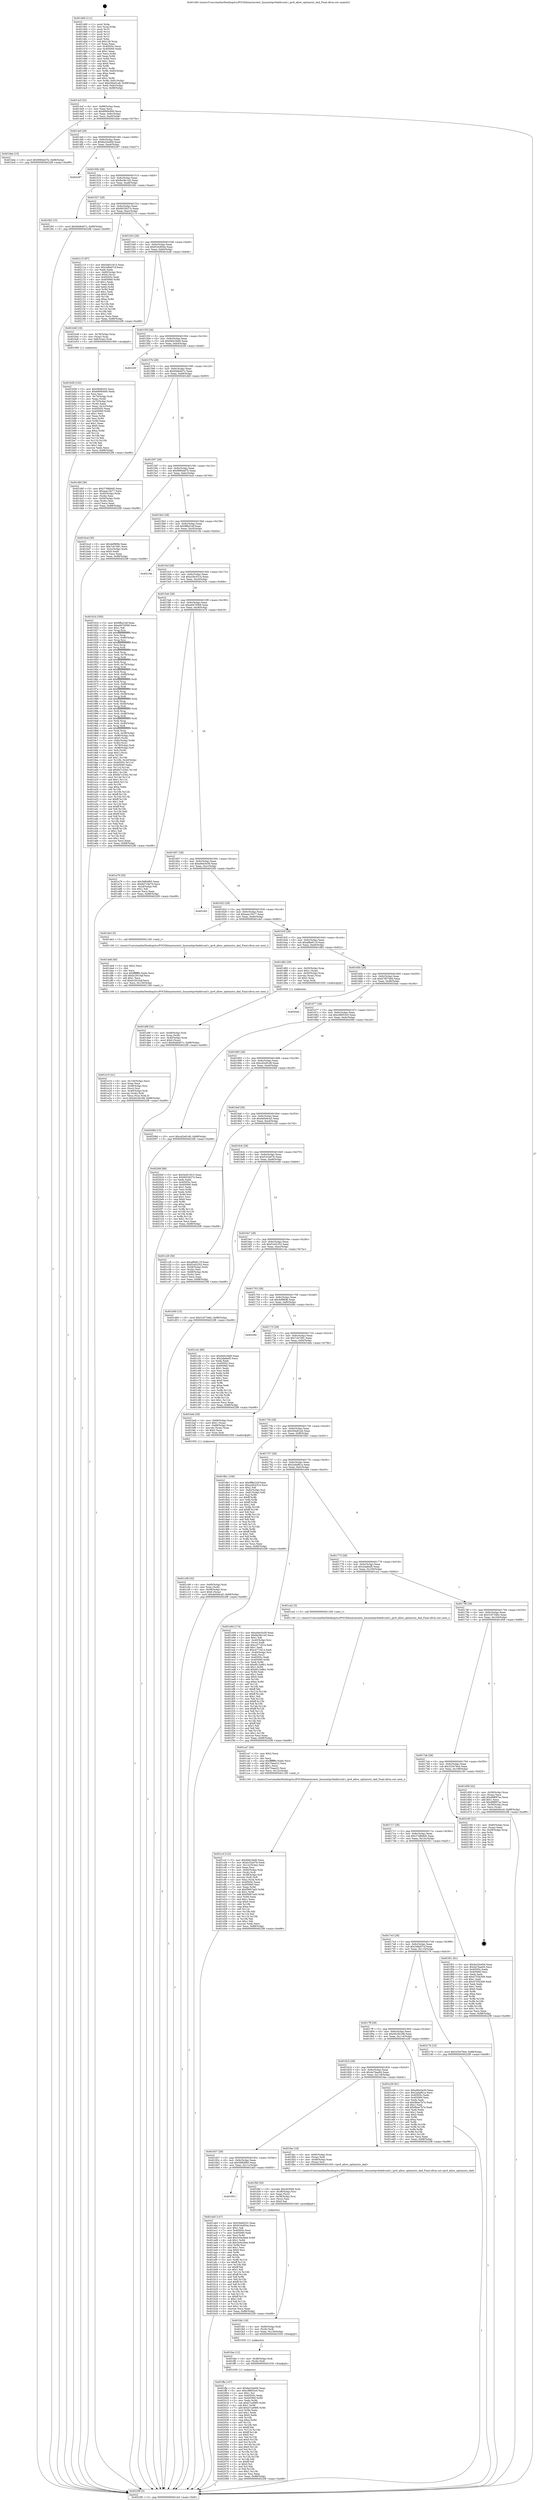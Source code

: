 digraph "0x401460" {
  label = "0x401460 (/mnt/c/Users/mathe/Desktop/tcc/POCII/binaries/extr_linuxnetipv6addrconf.c_ipv6_allow_optimistic_dad_Final-ollvm.out::main(0))"
  labelloc = "t"
  node[shape=record]

  Entry [label="",width=0.3,height=0.3,shape=circle,fillcolor=black,style=filled]
  "0x4014cf" [label="{
     0x4014cf [32]\l
     | [instrs]\l
     &nbsp;&nbsp;0x4014cf \<+6\>: mov -0x88(%rbp),%eax\l
     &nbsp;&nbsp;0x4014d5 \<+2\>: mov %eax,%ecx\l
     &nbsp;&nbsp;0x4014d7 \<+6\>: sub $0x8909c600,%ecx\l
     &nbsp;&nbsp;0x4014dd \<+6\>: mov %eax,-0x9c(%rbp)\l
     &nbsp;&nbsp;0x4014e3 \<+6\>: mov %ecx,-0xa0(%rbp)\l
     &nbsp;&nbsp;0x4014e9 \<+6\>: je 0000000000401bbe \<main+0x75e\>\l
  }"]
  "0x401bbe" [label="{
     0x401bbe [15]\l
     | [instrs]\l
     &nbsp;&nbsp;0x401bbe \<+10\>: movl $0x9984dd7b,-0x88(%rbp)\l
     &nbsp;&nbsp;0x401bc8 \<+5\>: jmp 00000000004022f8 \<main+0xe98\>\l
  }"]
  "0x4014ef" [label="{
     0x4014ef [28]\l
     | [instrs]\l
     &nbsp;&nbsp;0x4014ef \<+5\>: jmp 00000000004014f4 \<main+0x94\>\l
     &nbsp;&nbsp;0x4014f4 \<+6\>: mov -0x9c(%rbp),%eax\l
     &nbsp;&nbsp;0x4014fa \<+5\>: sub $0x8a25a40d,%eax\l
     &nbsp;&nbsp;0x4014ff \<+6\>: mov %eax,-0xa4(%rbp)\l
     &nbsp;&nbsp;0x401505 \<+6\>: je 0000000000402287 \<main+0xe27\>\l
  }"]
  Exit [label="",width=0.3,height=0.3,shape=circle,fillcolor=black,style=filled,peripheries=2]
  "0x402287" [label="{
     0x402287\l
  }", style=dashed]
  "0x40150b" [label="{
     0x40150b [28]\l
     | [instrs]\l
     &nbsp;&nbsp;0x40150b \<+5\>: jmp 0000000000401510 \<main+0xb0\>\l
     &nbsp;&nbsp;0x401510 \<+6\>: mov -0x9c(%rbp),%eax\l
     &nbsp;&nbsp;0x401516 \<+5\>: sub $0x8a38c1d2,%eax\l
     &nbsp;&nbsp;0x40151b \<+6\>: mov %eax,-0xa8(%rbp)\l
     &nbsp;&nbsp;0x401521 \<+6\>: je 0000000000401f42 \<main+0xae2\>\l
  }"]
  "0x401ffa" [label="{
     0x401ffa [147]\l
     | [instrs]\l
     &nbsp;&nbsp;0x401ffa \<+5\>: mov $0x8a25a40d,%eax\l
     &nbsp;&nbsp;0x401fff \<+5\>: mov $0xc98653c0,%esi\l
     &nbsp;&nbsp;0x402004 \<+2\>: mov $0x1,%cl\l
     &nbsp;&nbsp;0x402006 \<+7\>: mov 0x40505c,%edx\l
     &nbsp;&nbsp;0x40200d \<+8\>: mov 0x405060,%r8d\l
     &nbsp;&nbsp;0x402015 \<+3\>: mov %edx,%r9d\l
     &nbsp;&nbsp;0x402018 \<+7\>: sub $0xb7ca99f5,%r9d\l
     &nbsp;&nbsp;0x40201f \<+4\>: sub $0x1,%r9d\l
     &nbsp;&nbsp;0x402023 \<+7\>: add $0xb7ca99f5,%r9d\l
     &nbsp;&nbsp;0x40202a \<+4\>: imul %r9d,%edx\l
     &nbsp;&nbsp;0x40202e \<+3\>: and $0x1,%edx\l
     &nbsp;&nbsp;0x402031 \<+3\>: cmp $0x0,%edx\l
     &nbsp;&nbsp;0x402034 \<+4\>: sete %r10b\l
     &nbsp;&nbsp;0x402038 \<+4\>: cmp $0xa,%r8d\l
     &nbsp;&nbsp;0x40203c \<+4\>: setl %r11b\l
     &nbsp;&nbsp;0x402040 \<+3\>: mov %r10b,%bl\l
     &nbsp;&nbsp;0x402043 \<+3\>: xor $0xff,%bl\l
     &nbsp;&nbsp;0x402046 \<+3\>: mov %r11b,%r14b\l
     &nbsp;&nbsp;0x402049 \<+4\>: xor $0xff,%r14b\l
     &nbsp;&nbsp;0x40204d \<+3\>: xor $0x0,%cl\l
     &nbsp;&nbsp;0x402050 \<+3\>: mov %bl,%r15b\l
     &nbsp;&nbsp;0x402053 \<+4\>: and $0x0,%r15b\l
     &nbsp;&nbsp;0x402057 \<+3\>: and %cl,%r10b\l
     &nbsp;&nbsp;0x40205a \<+3\>: mov %r14b,%r12b\l
     &nbsp;&nbsp;0x40205d \<+4\>: and $0x0,%r12b\l
     &nbsp;&nbsp;0x402061 \<+3\>: and %cl,%r11b\l
     &nbsp;&nbsp;0x402064 \<+3\>: or %r10b,%r15b\l
     &nbsp;&nbsp;0x402067 \<+3\>: or %r11b,%r12b\l
     &nbsp;&nbsp;0x40206a \<+3\>: xor %r12b,%r15b\l
     &nbsp;&nbsp;0x40206d \<+3\>: or %r14b,%bl\l
     &nbsp;&nbsp;0x402070 \<+3\>: xor $0xff,%bl\l
     &nbsp;&nbsp;0x402073 \<+3\>: or $0x0,%cl\l
     &nbsp;&nbsp;0x402076 \<+2\>: and %cl,%bl\l
     &nbsp;&nbsp;0x402078 \<+3\>: or %bl,%r15b\l
     &nbsp;&nbsp;0x40207b \<+4\>: test $0x1,%r15b\l
     &nbsp;&nbsp;0x40207f \<+3\>: cmovne %esi,%eax\l
     &nbsp;&nbsp;0x402082 \<+6\>: mov %eax,-0x88(%rbp)\l
     &nbsp;&nbsp;0x402088 \<+5\>: jmp 00000000004022f8 \<main+0xe98\>\l
  }"]
  "0x401f42" [label="{
     0x401f42 [15]\l
     | [instrs]\l
     &nbsp;&nbsp;0x401f42 \<+10\>: movl $0x94db407c,-0x88(%rbp)\l
     &nbsp;&nbsp;0x401f4c \<+5\>: jmp 00000000004022f8 \<main+0xe98\>\l
  }"]
  "0x401527" [label="{
     0x401527 [28]\l
     | [instrs]\l
     &nbsp;&nbsp;0x401527 \<+5\>: jmp 000000000040152c \<main+0xcc\>\l
     &nbsp;&nbsp;0x40152c \<+6\>: mov -0x9c(%rbp),%eax\l
     &nbsp;&nbsp;0x401532 \<+5\>: sub $0x9032627e,%eax\l
     &nbsp;&nbsp;0x401537 \<+6\>: mov %eax,-0xac(%rbp)\l
     &nbsp;&nbsp;0x40153d \<+6\>: je 0000000000402115 \<main+0xcb5\>\l
  }"]
  "0x401fee" [label="{
     0x401fee [12]\l
     | [instrs]\l
     &nbsp;&nbsp;0x401fee \<+4\>: mov -0x48(%rbp),%rdi\l
     &nbsp;&nbsp;0x401ff2 \<+3\>: mov (%rdi),%rdi\l
     &nbsp;&nbsp;0x401ff5 \<+5\>: call 0000000000401030 \<free@plt\>\l
     | [calls]\l
     &nbsp;&nbsp;0x401030 \{1\} (unknown)\l
  }"]
  "0x402115" [label="{
     0x402115 [97]\l
     | [instrs]\l
     &nbsp;&nbsp;0x402115 \<+5\>: mov $0x5e921815,%eax\l
     &nbsp;&nbsp;0x40211a \<+5\>: mov $0x3d8a07cf,%ecx\l
     &nbsp;&nbsp;0x40211f \<+2\>: xor %edx,%edx\l
     &nbsp;&nbsp;0x402121 \<+4\>: mov -0x80(%rbp),%rsi\l
     &nbsp;&nbsp;0x402125 \<+6\>: movl $0x0,(%rsi)\l
     &nbsp;&nbsp;0x40212b \<+7\>: mov 0x40505c,%edi\l
     &nbsp;&nbsp;0x402132 \<+8\>: mov 0x405060,%r8d\l
     &nbsp;&nbsp;0x40213a \<+3\>: sub $0x1,%edx\l
     &nbsp;&nbsp;0x40213d \<+3\>: mov %edi,%r9d\l
     &nbsp;&nbsp;0x402140 \<+3\>: add %edx,%r9d\l
     &nbsp;&nbsp;0x402143 \<+4\>: imul %r9d,%edi\l
     &nbsp;&nbsp;0x402147 \<+3\>: and $0x1,%edi\l
     &nbsp;&nbsp;0x40214a \<+3\>: cmp $0x0,%edi\l
     &nbsp;&nbsp;0x40214d \<+4\>: sete %r10b\l
     &nbsp;&nbsp;0x402151 \<+4\>: cmp $0xa,%r8d\l
     &nbsp;&nbsp;0x402155 \<+4\>: setl %r11b\l
     &nbsp;&nbsp;0x402159 \<+3\>: mov %r10b,%bl\l
     &nbsp;&nbsp;0x40215c \<+3\>: and %r11b,%bl\l
     &nbsp;&nbsp;0x40215f \<+3\>: xor %r11b,%r10b\l
     &nbsp;&nbsp;0x402162 \<+3\>: or %r10b,%bl\l
     &nbsp;&nbsp;0x402165 \<+3\>: test $0x1,%bl\l
     &nbsp;&nbsp;0x402168 \<+3\>: cmovne %ecx,%eax\l
     &nbsp;&nbsp;0x40216b \<+6\>: mov %eax,-0x88(%rbp)\l
     &nbsp;&nbsp;0x402171 \<+5\>: jmp 00000000004022f8 \<main+0xe98\>\l
  }"]
  "0x401543" [label="{
     0x401543 [28]\l
     | [instrs]\l
     &nbsp;&nbsp;0x401543 \<+5\>: jmp 0000000000401548 \<main+0xe8\>\l
     &nbsp;&nbsp;0x401548 \<+6\>: mov -0x9c(%rbp),%eax\l
     &nbsp;&nbsp;0x40154e \<+5\>: sub $0x916c604a,%eax\l
     &nbsp;&nbsp;0x401553 \<+6\>: mov %eax,-0xb0(%rbp)\l
     &nbsp;&nbsp;0x401559 \<+6\>: je 0000000000401b48 \<main+0x6e8\>\l
  }"]
  "0x401fdc" [label="{
     0x401fdc [18]\l
     | [instrs]\l
     &nbsp;&nbsp;0x401fdc \<+4\>: mov -0x60(%rbp),%rdi\l
     &nbsp;&nbsp;0x401fe0 \<+3\>: mov (%rdi),%rdi\l
     &nbsp;&nbsp;0x401fe3 \<+6\>: mov %eax,-0x134(%rbp)\l
     &nbsp;&nbsp;0x401fe9 \<+5\>: call 0000000000401030 \<free@plt\>\l
     | [calls]\l
     &nbsp;&nbsp;0x401030 \{1\} (unknown)\l
  }"]
  "0x401b48" [label="{
     0x401b48 [16]\l
     | [instrs]\l
     &nbsp;&nbsp;0x401b48 \<+4\>: mov -0x78(%rbp),%rax\l
     &nbsp;&nbsp;0x401b4c \<+3\>: mov (%rax),%rax\l
     &nbsp;&nbsp;0x401b4f \<+4\>: mov 0x8(%rax),%rdi\l
     &nbsp;&nbsp;0x401b53 \<+5\>: call 0000000000401060 \<atoi@plt\>\l
     | [calls]\l
     &nbsp;&nbsp;0x401060 \{1\} (unknown)\l
  }"]
  "0x40155f" [label="{
     0x40155f [28]\l
     | [instrs]\l
     &nbsp;&nbsp;0x40155f \<+5\>: jmp 0000000000401564 \<main+0x104\>\l
     &nbsp;&nbsp;0x401564 \<+6\>: mov -0x9c(%rbp),%eax\l
     &nbsp;&nbsp;0x40156a \<+5\>: sub $0x940c3ed0,%eax\l
     &nbsp;&nbsp;0x40156f \<+6\>: mov %eax,-0xb4(%rbp)\l
     &nbsp;&nbsp;0x401575 \<+6\>: je 000000000040220f \<main+0xdaf\>\l
  }"]
  "0x401fbf" [label="{
     0x401fbf [29]\l
     | [instrs]\l
     &nbsp;&nbsp;0x401fbf \<+10\>: movabs $0x4030b6,%rdi\l
     &nbsp;&nbsp;0x401fc9 \<+4\>: mov -0x38(%rbp),%rsi\l
     &nbsp;&nbsp;0x401fcd \<+2\>: mov %eax,(%rsi)\l
     &nbsp;&nbsp;0x401fcf \<+4\>: mov -0x38(%rbp),%rsi\l
     &nbsp;&nbsp;0x401fd3 \<+2\>: mov (%rsi),%esi\l
     &nbsp;&nbsp;0x401fd5 \<+2\>: mov $0x0,%al\l
     &nbsp;&nbsp;0x401fd7 \<+5\>: call 0000000000401040 \<printf@plt\>\l
     | [calls]\l
     &nbsp;&nbsp;0x401040 \{1\} (unknown)\l
  }"]
  "0x40220f" [label="{
     0x40220f\l
  }", style=dashed]
  "0x40157b" [label="{
     0x40157b [28]\l
     | [instrs]\l
     &nbsp;&nbsp;0x40157b \<+5\>: jmp 0000000000401580 \<main+0x120\>\l
     &nbsp;&nbsp;0x401580 \<+6\>: mov -0x9c(%rbp),%eax\l
     &nbsp;&nbsp;0x401586 \<+5\>: sub $0x94db407c,%eax\l
     &nbsp;&nbsp;0x40158b \<+6\>: mov %eax,-0xb8(%rbp)\l
     &nbsp;&nbsp;0x401591 \<+6\>: je 0000000000401dbf \<main+0x95f\>\l
  }"]
  "0x401e10" [label="{
     0x401e10 [41]\l
     | [instrs]\l
     &nbsp;&nbsp;0x401e10 \<+6\>: mov -0x130(%rbp),%ecx\l
     &nbsp;&nbsp;0x401e16 \<+3\>: imul %eax,%ecx\l
     &nbsp;&nbsp;0x401e19 \<+4\>: mov -0x48(%rbp),%rsi\l
     &nbsp;&nbsp;0x401e1d \<+3\>: mov (%rsi),%rsi\l
     &nbsp;&nbsp;0x401e20 \<+4\>: mov -0x40(%rbp),%rdi\l
     &nbsp;&nbsp;0x401e24 \<+3\>: movslq (%rdi),%rdi\l
     &nbsp;&nbsp;0x401e27 \<+3\>: mov %ecx,(%rsi,%rdi,4)\l
     &nbsp;&nbsp;0x401e2a \<+10\>: movl $0x40c5b168,-0x88(%rbp)\l
     &nbsp;&nbsp;0x401e34 \<+5\>: jmp 00000000004022f8 \<main+0xe98\>\l
  }"]
  "0x401dbf" [label="{
     0x401dbf [36]\l
     | [instrs]\l
     &nbsp;&nbsp;0x401dbf \<+5\>: mov $0x3748b6d5,%eax\l
     &nbsp;&nbsp;0x401dc4 \<+5\>: mov $0xaaa15b77,%ecx\l
     &nbsp;&nbsp;0x401dc9 \<+4\>: mov -0x40(%rbp),%rdx\l
     &nbsp;&nbsp;0x401dcd \<+2\>: mov (%rdx),%esi\l
     &nbsp;&nbsp;0x401dcf \<+4\>: mov -0x50(%rbp),%rdx\l
     &nbsp;&nbsp;0x401dd3 \<+2\>: cmp (%rdx),%esi\l
     &nbsp;&nbsp;0x401dd5 \<+3\>: cmovl %ecx,%eax\l
     &nbsp;&nbsp;0x401dd8 \<+6\>: mov %eax,-0x88(%rbp)\l
     &nbsp;&nbsp;0x401dde \<+5\>: jmp 00000000004022f8 \<main+0xe98\>\l
  }"]
  "0x401597" [label="{
     0x401597 [28]\l
     | [instrs]\l
     &nbsp;&nbsp;0x401597 \<+5\>: jmp 000000000040159c \<main+0x13c\>\l
     &nbsp;&nbsp;0x40159c \<+6\>: mov -0x9c(%rbp),%eax\l
     &nbsp;&nbsp;0x4015a2 \<+5\>: sub $0x9984dd7b,%eax\l
     &nbsp;&nbsp;0x4015a7 \<+6\>: mov %eax,-0xbc(%rbp)\l
     &nbsp;&nbsp;0x4015ad \<+6\>: je 0000000000401bcd \<main+0x76d\>\l
  }"]
  "0x401de8" [label="{
     0x401de8 [40]\l
     | [instrs]\l
     &nbsp;&nbsp;0x401de8 \<+5\>: mov $0x2,%ecx\l
     &nbsp;&nbsp;0x401ded \<+1\>: cltd\l
     &nbsp;&nbsp;0x401dee \<+2\>: idiv %ecx\l
     &nbsp;&nbsp;0x401df0 \<+6\>: imul $0xfffffffe,%edx,%ecx\l
     &nbsp;&nbsp;0x401df6 \<+6\>: add $0xbc2610af,%ecx\l
     &nbsp;&nbsp;0x401dfc \<+3\>: add $0x1,%ecx\l
     &nbsp;&nbsp;0x401dff \<+6\>: sub $0xbc2610af,%ecx\l
     &nbsp;&nbsp;0x401e05 \<+6\>: mov %ecx,-0x130(%rbp)\l
     &nbsp;&nbsp;0x401e0b \<+5\>: call 0000000000401160 \<next_i\>\l
     | [calls]\l
     &nbsp;&nbsp;0x401160 \{1\} (/mnt/c/Users/mathe/Desktop/tcc/POCII/binaries/extr_linuxnetipv6addrconf.c_ipv6_allow_optimistic_dad_Final-ollvm.out::next_i)\l
  }"]
  "0x401bcd" [label="{
     0x401bcd [30]\l
     | [instrs]\l
     &nbsp;&nbsp;0x401bcd \<+5\>: mov $0x4ef969b,%eax\l
     &nbsp;&nbsp;0x401bd2 \<+5\>: mov $0x7cb7d91,%ecx\l
     &nbsp;&nbsp;0x401bd7 \<+3\>: mov -0x2c(%rbp),%edx\l
     &nbsp;&nbsp;0x401bda \<+3\>: cmp $0x0,%edx\l
     &nbsp;&nbsp;0x401bdd \<+3\>: cmove %ecx,%eax\l
     &nbsp;&nbsp;0x401be0 \<+6\>: mov %eax,-0x88(%rbp)\l
     &nbsp;&nbsp;0x401be6 \<+5\>: jmp 00000000004022f8 \<main+0xe98\>\l
  }"]
  "0x4015b3" [label="{
     0x4015b3 [28]\l
     | [instrs]\l
     &nbsp;&nbsp;0x4015b3 \<+5\>: jmp 00000000004015b8 \<main+0x158\>\l
     &nbsp;&nbsp;0x4015b8 \<+6\>: mov -0x9c(%rbp),%eax\l
     &nbsp;&nbsp;0x4015be \<+5\>: sub $0x9ffa224f,%eax\l
     &nbsp;&nbsp;0x4015c3 \<+6\>: mov %eax,-0xc0(%rbp)\l
     &nbsp;&nbsp;0x4015c9 \<+6\>: je 000000000040219a \<main+0xd3a\>\l
  }"]
  "0x401d9f" [label="{
     0x401d9f [32]\l
     | [instrs]\l
     &nbsp;&nbsp;0x401d9f \<+4\>: mov -0x48(%rbp),%rdi\l
     &nbsp;&nbsp;0x401da3 \<+3\>: mov %rax,(%rdi)\l
     &nbsp;&nbsp;0x401da6 \<+4\>: mov -0x40(%rbp),%rax\l
     &nbsp;&nbsp;0x401daa \<+6\>: movl $0x0,(%rax)\l
     &nbsp;&nbsp;0x401db0 \<+10\>: movl $0x94db407c,-0x88(%rbp)\l
     &nbsp;&nbsp;0x401dba \<+5\>: jmp 00000000004022f8 \<main+0xe98\>\l
  }"]
  "0x40219a" [label="{
     0x40219a\l
  }", style=dashed]
  "0x4015cf" [label="{
     0x4015cf [28]\l
     | [instrs]\l
     &nbsp;&nbsp;0x4015cf \<+5\>: jmp 00000000004015d4 \<main+0x174\>\l
     &nbsp;&nbsp;0x4015d4 \<+6\>: mov -0x9c(%rbp),%eax\l
     &nbsp;&nbsp;0x4015da \<+5\>: sub $0xa28c4314,%eax\l
     &nbsp;&nbsp;0x4015df \<+6\>: mov %eax,-0xc4(%rbp)\l
     &nbsp;&nbsp;0x4015e5 \<+6\>: je 000000000040191b \<main+0x4bb\>\l
  }"]
  "0x401ccf" [label="{
     0x401ccf [122]\l
     | [instrs]\l
     &nbsp;&nbsp;0x401ccf \<+5\>: mov $0x940c3ed0,%ecx\l
     &nbsp;&nbsp;0x401cd4 \<+5\>: mov $0xf102a07b,%edx\l
     &nbsp;&nbsp;0x401cd9 \<+6\>: mov -0x12c(%rbp),%esi\l
     &nbsp;&nbsp;0x401cdf \<+3\>: imul %eax,%esi\l
     &nbsp;&nbsp;0x401ce2 \<+4\>: mov -0x60(%rbp),%rdi\l
     &nbsp;&nbsp;0x401ce6 \<+3\>: mov (%rdi),%rdi\l
     &nbsp;&nbsp;0x401ce9 \<+4\>: mov -0x58(%rbp),%r8\l
     &nbsp;&nbsp;0x401ced \<+3\>: movslq (%r8),%r8\l
     &nbsp;&nbsp;0x401cf0 \<+4\>: mov %esi,(%rdi,%r8,4)\l
     &nbsp;&nbsp;0x401cf4 \<+7\>: mov 0x40505c,%eax\l
     &nbsp;&nbsp;0x401cfb \<+7\>: mov 0x405060,%esi\l
     &nbsp;&nbsp;0x401d02 \<+3\>: mov %eax,%r9d\l
     &nbsp;&nbsp;0x401d05 \<+7\>: sub $0xf5667ad3,%r9d\l
     &nbsp;&nbsp;0x401d0c \<+4\>: sub $0x1,%r9d\l
     &nbsp;&nbsp;0x401d10 \<+7\>: add $0xf5667ad3,%r9d\l
     &nbsp;&nbsp;0x401d17 \<+4\>: imul %r9d,%eax\l
     &nbsp;&nbsp;0x401d1b \<+3\>: and $0x1,%eax\l
     &nbsp;&nbsp;0x401d1e \<+3\>: cmp $0x0,%eax\l
     &nbsp;&nbsp;0x401d21 \<+4\>: sete %r10b\l
     &nbsp;&nbsp;0x401d25 \<+3\>: cmp $0xa,%esi\l
     &nbsp;&nbsp;0x401d28 \<+4\>: setl %r11b\l
     &nbsp;&nbsp;0x401d2c \<+3\>: mov %r10b,%bl\l
     &nbsp;&nbsp;0x401d2f \<+3\>: and %r11b,%bl\l
     &nbsp;&nbsp;0x401d32 \<+3\>: xor %r11b,%r10b\l
     &nbsp;&nbsp;0x401d35 \<+3\>: or %r10b,%bl\l
     &nbsp;&nbsp;0x401d38 \<+3\>: test $0x1,%bl\l
     &nbsp;&nbsp;0x401d3b \<+3\>: cmovne %edx,%ecx\l
     &nbsp;&nbsp;0x401d3e \<+6\>: mov %ecx,-0x88(%rbp)\l
     &nbsp;&nbsp;0x401d44 \<+5\>: jmp 00000000004022f8 \<main+0xe98\>\l
  }"]
  "0x40191b" [label="{
     0x40191b [350]\l
     | [instrs]\l
     &nbsp;&nbsp;0x40191b \<+5\>: mov $0x9ffa224f,%eax\l
     &nbsp;&nbsp;0x401920 \<+5\>: mov $0xa947d568,%ecx\l
     &nbsp;&nbsp;0x401925 \<+2\>: mov $0x1,%dl\l
     &nbsp;&nbsp;0x401927 \<+3\>: mov %rsp,%rsi\l
     &nbsp;&nbsp;0x40192a \<+4\>: add $0xfffffffffffffff0,%rsi\l
     &nbsp;&nbsp;0x40192e \<+3\>: mov %rsi,%rsp\l
     &nbsp;&nbsp;0x401931 \<+4\>: mov %rsi,-0x80(%rbp)\l
     &nbsp;&nbsp;0x401935 \<+3\>: mov %rsp,%rsi\l
     &nbsp;&nbsp;0x401938 \<+4\>: add $0xfffffffffffffff0,%rsi\l
     &nbsp;&nbsp;0x40193c \<+3\>: mov %rsi,%rsp\l
     &nbsp;&nbsp;0x40193f \<+3\>: mov %rsp,%rdi\l
     &nbsp;&nbsp;0x401942 \<+4\>: add $0xfffffffffffffff0,%rdi\l
     &nbsp;&nbsp;0x401946 \<+3\>: mov %rdi,%rsp\l
     &nbsp;&nbsp;0x401949 \<+4\>: mov %rdi,-0x78(%rbp)\l
     &nbsp;&nbsp;0x40194d \<+3\>: mov %rsp,%rdi\l
     &nbsp;&nbsp;0x401950 \<+4\>: add $0xfffffffffffffff0,%rdi\l
     &nbsp;&nbsp;0x401954 \<+3\>: mov %rdi,%rsp\l
     &nbsp;&nbsp;0x401957 \<+4\>: mov %rdi,-0x70(%rbp)\l
     &nbsp;&nbsp;0x40195b \<+3\>: mov %rsp,%rdi\l
     &nbsp;&nbsp;0x40195e \<+4\>: add $0xfffffffffffffff0,%rdi\l
     &nbsp;&nbsp;0x401962 \<+3\>: mov %rdi,%rsp\l
     &nbsp;&nbsp;0x401965 \<+4\>: mov %rdi,-0x68(%rbp)\l
     &nbsp;&nbsp;0x401969 \<+3\>: mov %rsp,%rdi\l
     &nbsp;&nbsp;0x40196c \<+4\>: add $0xfffffffffffffff0,%rdi\l
     &nbsp;&nbsp;0x401970 \<+3\>: mov %rdi,%rsp\l
     &nbsp;&nbsp;0x401973 \<+4\>: mov %rdi,-0x60(%rbp)\l
     &nbsp;&nbsp;0x401977 \<+3\>: mov %rsp,%rdi\l
     &nbsp;&nbsp;0x40197a \<+4\>: add $0xfffffffffffffff0,%rdi\l
     &nbsp;&nbsp;0x40197e \<+3\>: mov %rdi,%rsp\l
     &nbsp;&nbsp;0x401981 \<+4\>: mov %rdi,-0x58(%rbp)\l
     &nbsp;&nbsp;0x401985 \<+3\>: mov %rsp,%rdi\l
     &nbsp;&nbsp;0x401988 \<+4\>: add $0xfffffffffffffff0,%rdi\l
     &nbsp;&nbsp;0x40198c \<+3\>: mov %rdi,%rsp\l
     &nbsp;&nbsp;0x40198f \<+4\>: mov %rdi,-0x50(%rbp)\l
     &nbsp;&nbsp;0x401993 \<+3\>: mov %rsp,%rdi\l
     &nbsp;&nbsp;0x401996 \<+4\>: add $0xfffffffffffffff0,%rdi\l
     &nbsp;&nbsp;0x40199a \<+3\>: mov %rdi,%rsp\l
     &nbsp;&nbsp;0x40199d \<+4\>: mov %rdi,-0x48(%rbp)\l
     &nbsp;&nbsp;0x4019a1 \<+3\>: mov %rsp,%rdi\l
     &nbsp;&nbsp;0x4019a4 \<+4\>: add $0xfffffffffffffff0,%rdi\l
     &nbsp;&nbsp;0x4019a8 \<+3\>: mov %rdi,%rsp\l
     &nbsp;&nbsp;0x4019ab \<+4\>: mov %rdi,-0x40(%rbp)\l
     &nbsp;&nbsp;0x4019af \<+3\>: mov %rsp,%rdi\l
     &nbsp;&nbsp;0x4019b2 \<+4\>: add $0xfffffffffffffff0,%rdi\l
     &nbsp;&nbsp;0x4019b6 \<+3\>: mov %rdi,%rsp\l
     &nbsp;&nbsp;0x4019b9 \<+4\>: mov %rdi,-0x38(%rbp)\l
     &nbsp;&nbsp;0x4019bd \<+4\>: mov -0x80(%rbp),%rdi\l
     &nbsp;&nbsp;0x4019c1 \<+6\>: movl $0x0,(%rdi)\l
     &nbsp;&nbsp;0x4019c7 \<+7\>: mov -0x8c(%rbp),%r8d\l
     &nbsp;&nbsp;0x4019ce \<+3\>: mov %r8d,(%rsi)\l
     &nbsp;&nbsp;0x4019d1 \<+4\>: mov -0x78(%rbp),%rdi\l
     &nbsp;&nbsp;0x4019d5 \<+7\>: mov -0x98(%rbp),%r9\l
     &nbsp;&nbsp;0x4019dc \<+3\>: mov %r9,(%rdi)\l
     &nbsp;&nbsp;0x4019df \<+3\>: cmpl $0x2,(%rsi)\l
     &nbsp;&nbsp;0x4019e2 \<+4\>: setne %r10b\l
     &nbsp;&nbsp;0x4019e6 \<+4\>: and $0x1,%r10b\l
     &nbsp;&nbsp;0x4019ea \<+4\>: mov %r10b,-0x2d(%rbp)\l
     &nbsp;&nbsp;0x4019ee \<+8\>: mov 0x40505c,%r11d\l
     &nbsp;&nbsp;0x4019f6 \<+7\>: mov 0x405060,%ebx\l
     &nbsp;&nbsp;0x4019fd \<+3\>: mov %r11d,%r14d\l
     &nbsp;&nbsp;0x401a00 \<+7\>: add $0x8a7c25e2,%r14d\l
     &nbsp;&nbsp;0x401a07 \<+4\>: sub $0x1,%r14d\l
     &nbsp;&nbsp;0x401a0b \<+7\>: sub $0x8a7c25e2,%r14d\l
     &nbsp;&nbsp;0x401a12 \<+4\>: imul %r14d,%r11d\l
     &nbsp;&nbsp;0x401a16 \<+4\>: and $0x1,%r11d\l
     &nbsp;&nbsp;0x401a1a \<+4\>: cmp $0x0,%r11d\l
     &nbsp;&nbsp;0x401a1e \<+4\>: sete %r10b\l
     &nbsp;&nbsp;0x401a22 \<+3\>: cmp $0xa,%ebx\l
     &nbsp;&nbsp;0x401a25 \<+4\>: setl %r15b\l
     &nbsp;&nbsp;0x401a29 \<+3\>: mov %r10b,%r12b\l
     &nbsp;&nbsp;0x401a2c \<+4\>: xor $0xff,%r12b\l
     &nbsp;&nbsp;0x401a30 \<+3\>: mov %r15b,%r13b\l
     &nbsp;&nbsp;0x401a33 \<+4\>: xor $0xff,%r13b\l
     &nbsp;&nbsp;0x401a37 \<+3\>: xor $0x1,%dl\l
     &nbsp;&nbsp;0x401a3a \<+3\>: mov %r12b,%sil\l
     &nbsp;&nbsp;0x401a3d \<+4\>: and $0xff,%sil\l
     &nbsp;&nbsp;0x401a41 \<+3\>: and %dl,%r10b\l
     &nbsp;&nbsp;0x401a44 \<+3\>: mov %r13b,%dil\l
     &nbsp;&nbsp;0x401a47 \<+4\>: and $0xff,%dil\l
     &nbsp;&nbsp;0x401a4b \<+3\>: and %dl,%r15b\l
     &nbsp;&nbsp;0x401a4e \<+3\>: or %r10b,%sil\l
     &nbsp;&nbsp;0x401a51 \<+3\>: or %r15b,%dil\l
     &nbsp;&nbsp;0x401a54 \<+3\>: xor %dil,%sil\l
     &nbsp;&nbsp;0x401a57 \<+3\>: or %r13b,%r12b\l
     &nbsp;&nbsp;0x401a5a \<+4\>: xor $0xff,%r12b\l
     &nbsp;&nbsp;0x401a5e \<+3\>: or $0x1,%dl\l
     &nbsp;&nbsp;0x401a61 \<+3\>: and %dl,%r12b\l
     &nbsp;&nbsp;0x401a64 \<+3\>: or %r12b,%sil\l
     &nbsp;&nbsp;0x401a67 \<+4\>: test $0x1,%sil\l
     &nbsp;&nbsp;0x401a6b \<+3\>: cmovne %ecx,%eax\l
     &nbsp;&nbsp;0x401a6e \<+6\>: mov %eax,-0x88(%rbp)\l
     &nbsp;&nbsp;0x401a74 \<+5\>: jmp 00000000004022f8 \<main+0xe98\>\l
  }"]
  "0x4015eb" [label="{
     0x4015eb [28]\l
     | [instrs]\l
     &nbsp;&nbsp;0x4015eb \<+5\>: jmp 00000000004015f0 \<main+0x190\>\l
     &nbsp;&nbsp;0x4015f0 \<+6\>: mov -0x9c(%rbp),%eax\l
     &nbsp;&nbsp;0x4015f6 \<+5\>: sub $0xa947d568,%eax\l
     &nbsp;&nbsp;0x4015fb \<+6\>: mov %eax,-0xc8(%rbp)\l
     &nbsp;&nbsp;0x401601 \<+6\>: je 0000000000401a79 \<main+0x619\>\l
  }"]
  "0x401ca7" [label="{
     0x401ca7 [40]\l
     | [instrs]\l
     &nbsp;&nbsp;0x401ca7 \<+5\>: mov $0x2,%ecx\l
     &nbsp;&nbsp;0x401cac \<+1\>: cltd\l
     &nbsp;&nbsp;0x401cad \<+2\>: idiv %ecx\l
     &nbsp;&nbsp;0x401caf \<+6\>: imul $0xfffffffe,%edx,%ecx\l
     &nbsp;&nbsp;0x401cb5 \<+6\>: add $0x70eae22,%ecx\l
     &nbsp;&nbsp;0x401cbb \<+3\>: add $0x1,%ecx\l
     &nbsp;&nbsp;0x401cbe \<+6\>: sub $0x70eae22,%ecx\l
     &nbsp;&nbsp;0x401cc4 \<+6\>: mov %ecx,-0x12c(%rbp)\l
     &nbsp;&nbsp;0x401cca \<+5\>: call 0000000000401160 \<next_i\>\l
     | [calls]\l
     &nbsp;&nbsp;0x401160 \{1\} (/mnt/c/Users/mathe/Desktop/tcc/POCII/binaries/extr_linuxnetipv6addrconf.c_ipv6_allow_optimistic_dad_Final-ollvm.out::next_i)\l
  }"]
  "0x401a79" [label="{
     0x401a79 [30]\l
     | [instrs]\l
     &nbsp;&nbsp;0x401a79 \<+5\>: mov $0x56f64f65,%eax\l
     &nbsp;&nbsp;0x401a7e \<+5\>: mov $0x6d718e79,%ecx\l
     &nbsp;&nbsp;0x401a83 \<+3\>: mov -0x2d(%rbp),%dl\l
     &nbsp;&nbsp;0x401a86 \<+3\>: test $0x1,%dl\l
     &nbsp;&nbsp;0x401a89 \<+3\>: cmovne %ecx,%eax\l
     &nbsp;&nbsp;0x401a8c \<+6\>: mov %eax,-0x88(%rbp)\l
     &nbsp;&nbsp;0x401a92 \<+5\>: jmp 00000000004022f8 \<main+0xe98\>\l
  }"]
  "0x401607" [label="{
     0x401607 [28]\l
     | [instrs]\l
     &nbsp;&nbsp;0x401607 \<+5\>: jmp 000000000040160c \<main+0x1ac\>\l
     &nbsp;&nbsp;0x40160c \<+6\>: mov -0x9c(%rbp),%eax\l
     &nbsp;&nbsp;0x401612 \<+5\>: sub $0xa9ee3e39,%eax\l
     &nbsp;&nbsp;0x401617 \<+6\>: mov %eax,-0xcc(%rbp)\l
     &nbsp;&nbsp;0x40161d \<+6\>: je 0000000000402265 \<main+0xe05\>\l
  }"]
  "0x401c08" [label="{
     0x401c08 [32]\l
     | [instrs]\l
     &nbsp;&nbsp;0x401c08 \<+4\>: mov -0x60(%rbp),%rdi\l
     &nbsp;&nbsp;0x401c0c \<+3\>: mov %rax,(%rdi)\l
     &nbsp;&nbsp;0x401c0f \<+4\>: mov -0x58(%rbp),%rax\l
     &nbsp;&nbsp;0x401c13 \<+6\>: movl $0x0,(%rax)\l
     &nbsp;&nbsp;0x401c19 \<+10\>: movl $0xde0d4ca5,-0x88(%rbp)\l
     &nbsp;&nbsp;0x401c23 \<+5\>: jmp 00000000004022f8 \<main+0xe98\>\l
  }"]
  "0x402265" [label="{
     0x402265\l
  }", style=dashed]
  "0x401623" [label="{
     0x401623 [28]\l
     | [instrs]\l
     &nbsp;&nbsp;0x401623 \<+5\>: jmp 0000000000401628 \<main+0x1c8\>\l
     &nbsp;&nbsp;0x401628 \<+6\>: mov -0x9c(%rbp),%eax\l
     &nbsp;&nbsp;0x40162e \<+5\>: sub $0xaaa15b77,%eax\l
     &nbsp;&nbsp;0x401633 \<+6\>: mov %eax,-0xd0(%rbp)\l
     &nbsp;&nbsp;0x401639 \<+6\>: je 0000000000401de3 \<main+0x983\>\l
  }"]
  "0x401b58" [label="{
     0x401b58 [102]\l
     | [instrs]\l
     &nbsp;&nbsp;0x401b58 \<+5\>: mov $0x59efd252,%ecx\l
     &nbsp;&nbsp;0x401b5d \<+5\>: mov $0x8909c600,%edx\l
     &nbsp;&nbsp;0x401b62 \<+2\>: xor %esi,%esi\l
     &nbsp;&nbsp;0x401b64 \<+4\>: mov -0x70(%rbp),%rdi\l
     &nbsp;&nbsp;0x401b68 \<+2\>: mov %eax,(%rdi)\l
     &nbsp;&nbsp;0x401b6a \<+4\>: mov -0x70(%rbp),%rdi\l
     &nbsp;&nbsp;0x401b6e \<+2\>: mov (%rdi),%eax\l
     &nbsp;&nbsp;0x401b70 \<+3\>: mov %eax,-0x2c(%rbp)\l
     &nbsp;&nbsp;0x401b73 \<+7\>: mov 0x40505c,%eax\l
     &nbsp;&nbsp;0x401b7a \<+8\>: mov 0x405060,%r8d\l
     &nbsp;&nbsp;0x401b82 \<+3\>: sub $0x1,%esi\l
     &nbsp;&nbsp;0x401b85 \<+3\>: mov %eax,%r9d\l
     &nbsp;&nbsp;0x401b88 \<+3\>: add %esi,%r9d\l
     &nbsp;&nbsp;0x401b8b \<+4\>: imul %r9d,%eax\l
     &nbsp;&nbsp;0x401b8f \<+3\>: and $0x1,%eax\l
     &nbsp;&nbsp;0x401b92 \<+3\>: cmp $0x0,%eax\l
     &nbsp;&nbsp;0x401b95 \<+4\>: sete %r10b\l
     &nbsp;&nbsp;0x401b99 \<+4\>: cmp $0xa,%r8d\l
     &nbsp;&nbsp;0x401b9d \<+4\>: setl %r11b\l
     &nbsp;&nbsp;0x401ba1 \<+3\>: mov %r10b,%bl\l
     &nbsp;&nbsp;0x401ba4 \<+3\>: and %r11b,%bl\l
     &nbsp;&nbsp;0x401ba7 \<+3\>: xor %r11b,%r10b\l
     &nbsp;&nbsp;0x401baa \<+3\>: or %r10b,%bl\l
     &nbsp;&nbsp;0x401bad \<+3\>: test $0x1,%bl\l
     &nbsp;&nbsp;0x401bb0 \<+3\>: cmovne %edx,%ecx\l
     &nbsp;&nbsp;0x401bb3 \<+6\>: mov %ecx,-0x88(%rbp)\l
     &nbsp;&nbsp;0x401bb9 \<+5\>: jmp 00000000004022f8 \<main+0xe98\>\l
  }"]
  "0x401de3" [label="{
     0x401de3 [5]\l
     | [instrs]\l
     &nbsp;&nbsp;0x401de3 \<+5\>: call 0000000000401160 \<next_i\>\l
     | [calls]\l
     &nbsp;&nbsp;0x401160 \{1\} (/mnt/c/Users/mathe/Desktop/tcc/POCII/binaries/extr_linuxnetipv6addrconf.c_ipv6_allow_optimistic_dad_Final-ollvm.out::next_i)\l
  }"]
  "0x40163f" [label="{
     0x40163f [28]\l
     | [instrs]\l
     &nbsp;&nbsp;0x40163f \<+5\>: jmp 0000000000401644 \<main+0x1e4\>\l
     &nbsp;&nbsp;0x401644 \<+6\>: mov -0x9c(%rbp),%eax\l
     &nbsp;&nbsp;0x40164a \<+5\>: sub $0xaf8e9119,%eax\l
     &nbsp;&nbsp;0x40164f \<+6\>: mov %eax,-0xd4(%rbp)\l
     &nbsp;&nbsp;0x401655 \<+6\>: je 0000000000401d82 \<main+0x922\>\l
  }"]
  "0x401853" [label="{
     0x401853\l
  }", style=dashed]
  "0x401d82" [label="{
     0x401d82 [29]\l
     | [instrs]\l
     &nbsp;&nbsp;0x401d82 \<+4\>: mov -0x50(%rbp),%rax\l
     &nbsp;&nbsp;0x401d86 \<+6\>: movl $0x1,(%rax)\l
     &nbsp;&nbsp;0x401d8c \<+4\>: mov -0x50(%rbp),%rax\l
     &nbsp;&nbsp;0x401d90 \<+3\>: movslq (%rax),%rax\l
     &nbsp;&nbsp;0x401d93 \<+4\>: shl $0x2,%rax\l
     &nbsp;&nbsp;0x401d97 \<+3\>: mov %rax,%rdi\l
     &nbsp;&nbsp;0x401d9a \<+5\>: call 0000000000401050 \<malloc@plt\>\l
     | [calls]\l
     &nbsp;&nbsp;0x401050 \{1\} (unknown)\l
  }"]
  "0x40165b" [label="{
     0x40165b [28]\l
     | [instrs]\l
     &nbsp;&nbsp;0x40165b \<+5\>: jmp 0000000000401660 \<main+0x200\>\l
     &nbsp;&nbsp;0x401660 \<+6\>: mov -0x9c(%rbp),%eax\l
     &nbsp;&nbsp;0x401666 \<+5\>: sub $0xb7807a94,%eax\l
     &nbsp;&nbsp;0x40166b \<+6\>: mov %eax,-0xd8(%rbp)\l
     &nbsp;&nbsp;0x401671 \<+6\>: je 00000000004020ab \<main+0xc4b\>\l
  }"]
  "0x401ab5" [label="{
     0x401ab5 [147]\l
     | [instrs]\l
     &nbsp;&nbsp;0x401ab5 \<+5\>: mov $0x59efd252,%eax\l
     &nbsp;&nbsp;0x401aba \<+5\>: mov $0x916c604a,%ecx\l
     &nbsp;&nbsp;0x401abf \<+2\>: mov $0x1,%dl\l
     &nbsp;&nbsp;0x401ac1 \<+7\>: mov 0x40505c,%esi\l
     &nbsp;&nbsp;0x401ac8 \<+7\>: mov 0x405060,%edi\l
     &nbsp;&nbsp;0x401acf \<+3\>: mov %esi,%r8d\l
     &nbsp;&nbsp;0x401ad2 \<+7\>: add $0x3c0a3deb,%r8d\l
     &nbsp;&nbsp;0x401ad9 \<+4\>: sub $0x1,%r8d\l
     &nbsp;&nbsp;0x401add \<+7\>: sub $0x3c0a3deb,%r8d\l
     &nbsp;&nbsp;0x401ae4 \<+4\>: imul %r8d,%esi\l
     &nbsp;&nbsp;0x401ae8 \<+3\>: and $0x1,%esi\l
     &nbsp;&nbsp;0x401aeb \<+3\>: cmp $0x0,%esi\l
     &nbsp;&nbsp;0x401aee \<+4\>: sete %r9b\l
     &nbsp;&nbsp;0x401af2 \<+3\>: cmp $0xa,%edi\l
     &nbsp;&nbsp;0x401af5 \<+4\>: setl %r10b\l
     &nbsp;&nbsp;0x401af9 \<+3\>: mov %r9b,%r11b\l
     &nbsp;&nbsp;0x401afc \<+4\>: xor $0xff,%r11b\l
     &nbsp;&nbsp;0x401b00 \<+3\>: mov %r10b,%bl\l
     &nbsp;&nbsp;0x401b03 \<+3\>: xor $0xff,%bl\l
     &nbsp;&nbsp;0x401b06 \<+3\>: xor $0x1,%dl\l
     &nbsp;&nbsp;0x401b09 \<+3\>: mov %r11b,%r14b\l
     &nbsp;&nbsp;0x401b0c \<+4\>: and $0xff,%r14b\l
     &nbsp;&nbsp;0x401b10 \<+3\>: and %dl,%r9b\l
     &nbsp;&nbsp;0x401b13 \<+3\>: mov %bl,%r15b\l
     &nbsp;&nbsp;0x401b16 \<+4\>: and $0xff,%r15b\l
     &nbsp;&nbsp;0x401b1a \<+3\>: and %dl,%r10b\l
     &nbsp;&nbsp;0x401b1d \<+3\>: or %r9b,%r14b\l
     &nbsp;&nbsp;0x401b20 \<+3\>: or %r10b,%r15b\l
     &nbsp;&nbsp;0x401b23 \<+3\>: xor %r15b,%r14b\l
     &nbsp;&nbsp;0x401b26 \<+3\>: or %bl,%r11b\l
     &nbsp;&nbsp;0x401b29 \<+4\>: xor $0xff,%r11b\l
     &nbsp;&nbsp;0x401b2d \<+3\>: or $0x1,%dl\l
     &nbsp;&nbsp;0x401b30 \<+3\>: and %dl,%r11b\l
     &nbsp;&nbsp;0x401b33 \<+3\>: or %r11b,%r14b\l
     &nbsp;&nbsp;0x401b36 \<+4\>: test $0x1,%r14b\l
     &nbsp;&nbsp;0x401b3a \<+3\>: cmovne %ecx,%eax\l
     &nbsp;&nbsp;0x401b3d \<+6\>: mov %eax,-0x88(%rbp)\l
     &nbsp;&nbsp;0x401b43 \<+5\>: jmp 00000000004022f8 \<main+0xe98\>\l
  }"]
  "0x4020ab" [label="{
     0x4020ab\l
  }", style=dashed]
  "0x401677" [label="{
     0x401677 [28]\l
     | [instrs]\l
     &nbsp;&nbsp;0x401677 \<+5\>: jmp 000000000040167c \<main+0x21c\>\l
     &nbsp;&nbsp;0x40167c \<+6\>: mov -0x9c(%rbp),%eax\l
     &nbsp;&nbsp;0x401682 \<+5\>: sub $0xc98653c0,%eax\l
     &nbsp;&nbsp;0x401687 \<+6\>: mov %eax,-0xdc(%rbp)\l
     &nbsp;&nbsp;0x40168d \<+6\>: je 000000000040208d \<main+0xc2d\>\l
  }"]
  "0x401837" [label="{
     0x401837 [28]\l
     | [instrs]\l
     &nbsp;&nbsp;0x401837 \<+5\>: jmp 000000000040183c \<main+0x3dc\>\l
     &nbsp;&nbsp;0x40183c \<+6\>: mov -0x9c(%rbp),%eax\l
     &nbsp;&nbsp;0x401842 \<+5\>: sub $0x56f64f65,%eax\l
     &nbsp;&nbsp;0x401847 \<+6\>: mov %eax,-0x11c(%rbp)\l
     &nbsp;&nbsp;0x40184d \<+6\>: je 0000000000401ab5 \<main+0x655\>\l
  }"]
  "0x40208d" [label="{
     0x40208d [15]\l
     | [instrs]\l
     &nbsp;&nbsp;0x40208d \<+10\>: movl $0xcd2e91d6,-0x88(%rbp)\l
     &nbsp;&nbsp;0x402097 \<+5\>: jmp 00000000004022f8 \<main+0xe98\>\l
  }"]
  "0x401693" [label="{
     0x401693 [28]\l
     | [instrs]\l
     &nbsp;&nbsp;0x401693 \<+5\>: jmp 0000000000401698 \<main+0x238\>\l
     &nbsp;&nbsp;0x401698 \<+6\>: mov -0x9c(%rbp),%eax\l
     &nbsp;&nbsp;0x40169e \<+5\>: sub $0xcd2e91d6,%eax\l
     &nbsp;&nbsp;0x4016a3 \<+6\>: mov %eax,-0xe0(%rbp)\l
     &nbsp;&nbsp;0x4016a9 \<+6\>: je 00000000004020bf \<main+0xc5f\>\l
  }"]
  "0x401fac" [label="{
     0x401fac [19]\l
     | [instrs]\l
     &nbsp;&nbsp;0x401fac \<+4\>: mov -0x60(%rbp),%rax\l
     &nbsp;&nbsp;0x401fb0 \<+3\>: mov (%rax),%rdi\l
     &nbsp;&nbsp;0x401fb3 \<+4\>: mov -0x48(%rbp),%rax\l
     &nbsp;&nbsp;0x401fb7 \<+3\>: mov (%rax),%rsi\l
     &nbsp;&nbsp;0x401fba \<+5\>: call 0000000000401450 \<ipv6_allow_optimistic_dad\>\l
     | [calls]\l
     &nbsp;&nbsp;0x401450 \{1\} (/mnt/c/Users/mathe/Desktop/tcc/POCII/binaries/extr_linuxnetipv6addrconf.c_ipv6_allow_optimistic_dad_Final-ollvm.out::ipv6_allow_optimistic_dad)\l
  }"]
  "0x4020bf" [label="{
     0x4020bf [86]\l
     | [instrs]\l
     &nbsp;&nbsp;0x4020bf \<+5\>: mov $0x5e921815,%eax\l
     &nbsp;&nbsp;0x4020c4 \<+5\>: mov $0x9032627e,%ecx\l
     &nbsp;&nbsp;0x4020c9 \<+2\>: xor %edx,%edx\l
     &nbsp;&nbsp;0x4020cb \<+7\>: mov 0x40505c,%esi\l
     &nbsp;&nbsp;0x4020d2 \<+7\>: mov 0x405060,%edi\l
     &nbsp;&nbsp;0x4020d9 \<+3\>: sub $0x1,%edx\l
     &nbsp;&nbsp;0x4020dc \<+3\>: mov %esi,%r8d\l
     &nbsp;&nbsp;0x4020df \<+3\>: add %edx,%r8d\l
     &nbsp;&nbsp;0x4020e2 \<+4\>: imul %r8d,%esi\l
     &nbsp;&nbsp;0x4020e6 \<+3\>: and $0x1,%esi\l
     &nbsp;&nbsp;0x4020e9 \<+3\>: cmp $0x0,%esi\l
     &nbsp;&nbsp;0x4020ec \<+4\>: sete %r9b\l
     &nbsp;&nbsp;0x4020f0 \<+3\>: cmp $0xa,%edi\l
     &nbsp;&nbsp;0x4020f3 \<+4\>: setl %r10b\l
     &nbsp;&nbsp;0x4020f7 \<+3\>: mov %r9b,%r11b\l
     &nbsp;&nbsp;0x4020fa \<+3\>: and %r10b,%r11b\l
     &nbsp;&nbsp;0x4020fd \<+3\>: xor %r10b,%r9b\l
     &nbsp;&nbsp;0x402100 \<+3\>: or %r9b,%r11b\l
     &nbsp;&nbsp;0x402103 \<+4\>: test $0x1,%r11b\l
     &nbsp;&nbsp;0x402107 \<+3\>: cmovne %ecx,%eax\l
     &nbsp;&nbsp;0x40210a \<+6\>: mov %eax,-0x88(%rbp)\l
     &nbsp;&nbsp;0x402110 \<+5\>: jmp 00000000004022f8 \<main+0xe98\>\l
  }"]
  "0x4016af" [label="{
     0x4016af [28]\l
     | [instrs]\l
     &nbsp;&nbsp;0x4016af \<+5\>: jmp 00000000004016b4 \<main+0x254\>\l
     &nbsp;&nbsp;0x4016b4 \<+6\>: mov -0x9c(%rbp),%eax\l
     &nbsp;&nbsp;0x4016ba \<+5\>: sub $0xde0d4ca5,%eax\l
     &nbsp;&nbsp;0x4016bf \<+6\>: mov %eax,-0xe4(%rbp)\l
     &nbsp;&nbsp;0x4016c5 \<+6\>: je 0000000000401c28 \<main+0x7c8\>\l
  }"]
  "0x40181b" [label="{
     0x40181b [28]\l
     | [instrs]\l
     &nbsp;&nbsp;0x40181b \<+5\>: jmp 0000000000401820 \<main+0x3c0\>\l
     &nbsp;&nbsp;0x401820 \<+6\>: mov -0x9c(%rbp),%eax\l
     &nbsp;&nbsp;0x401826 \<+5\>: sub $0x4a7baa04,%eax\l
     &nbsp;&nbsp;0x40182b \<+6\>: mov %eax,-0x118(%rbp)\l
     &nbsp;&nbsp;0x401831 \<+6\>: je 0000000000401fac \<main+0xb4c\>\l
  }"]
  "0x401c28" [label="{
     0x401c28 [36]\l
     | [instrs]\l
     &nbsp;&nbsp;0x401c28 \<+5\>: mov $0xaf8e9119,%eax\l
     &nbsp;&nbsp;0x401c2d \<+5\>: mov $0xf1e02352,%ecx\l
     &nbsp;&nbsp;0x401c32 \<+4\>: mov -0x58(%rbp),%rdx\l
     &nbsp;&nbsp;0x401c36 \<+2\>: mov (%rdx),%esi\l
     &nbsp;&nbsp;0x401c38 \<+4\>: mov -0x68(%rbp),%rdx\l
     &nbsp;&nbsp;0x401c3c \<+2\>: cmp (%rdx),%esi\l
     &nbsp;&nbsp;0x401c3e \<+3\>: cmovl %ecx,%eax\l
     &nbsp;&nbsp;0x401c41 \<+6\>: mov %eax,-0x88(%rbp)\l
     &nbsp;&nbsp;0x401c47 \<+5\>: jmp 00000000004022f8 \<main+0xe98\>\l
  }"]
  "0x4016cb" [label="{
     0x4016cb [28]\l
     | [instrs]\l
     &nbsp;&nbsp;0x4016cb \<+5\>: jmp 00000000004016d0 \<main+0x270\>\l
     &nbsp;&nbsp;0x4016d0 \<+6\>: mov -0x9c(%rbp),%eax\l
     &nbsp;&nbsp;0x4016d6 \<+5\>: sub $0xf102a07b,%eax\l
     &nbsp;&nbsp;0x4016db \<+6\>: mov %eax,-0xe8(%rbp)\l
     &nbsp;&nbsp;0x4016e1 \<+6\>: je 0000000000401d49 \<main+0x8e9\>\l
  }"]
  "0x401e39" [label="{
     0x401e39 [91]\l
     | [instrs]\l
     &nbsp;&nbsp;0x401e39 \<+5\>: mov $0xa9ee3e39,%eax\l
     &nbsp;&nbsp;0x401e3e \<+5\>: mov $0x2abaf61a,%ecx\l
     &nbsp;&nbsp;0x401e43 \<+7\>: mov 0x40505c,%edx\l
     &nbsp;&nbsp;0x401e4a \<+7\>: mov 0x405060,%esi\l
     &nbsp;&nbsp;0x401e51 \<+2\>: mov %edx,%edi\l
     &nbsp;&nbsp;0x401e53 \<+6\>: sub $0x9bae7b7e,%edi\l
     &nbsp;&nbsp;0x401e59 \<+3\>: sub $0x1,%edi\l
     &nbsp;&nbsp;0x401e5c \<+6\>: add $0x9bae7b7e,%edi\l
     &nbsp;&nbsp;0x401e62 \<+3\>: imul %edi,%edx\l
     &nbsp;&nbsp;0x401e65 \<+3\>: and $0x1,%edx\l
     &nbsp;&nbsp;0x401e68 \<+3\>: cmp $0x0,%edx\l
     &nbsp;&nbsp;0x401e6b \<+4\>: sete %r8b\l
     &nbsp;&nbsp;0x401e6f \<+3\>: cmp $0xa,%esi\l
     &nbsp;&nbsp;0x401e72 \<+4\>: setl %r9b\l
     &nbsp;&nbsp;0x401e76 \<+3\>: mov %r8b,%r10b\l
     &nbsp;&nbsp;0x401e79 \<+3\>: and %r9b,%r10b\l
     &nbsp;&nbsp;0x401e7c \<+3\>: xor %r9b,%r8b\l
     &nbsp;&nbsp;0x401e7f \<+3\>: or %r8b,%r10b\l
     &nbsp;&nbsp;0x401e82 \<+4\>: test $0x1,%r10b\l
     &nbsp;&nbsp;0x401e86 \<+3\>: cmovne %ecx,%eax\l
     &nbsp;&nbsp;0x401e89 \<+6\>: mov %eax,-0x88(%rbp)\l
     &nbsp;&nbsp;0x401e8f \<+5\>: jmp 00000000004022f8 \<main+0xe98\>\l
  }"]
  "0x401d49" [label="{
     0x401d49 [15]\l
     | [instrs]\l
     &nbsp;&nbsp;0x401d49 \<+10\>: movl $0x3187346c,-0x88(%rbp)\l
     &nbsp;&nbsp;0x401d53 \<+5\>: jmp 00000000004022f8 \<main+0xe98\>\l
  }"]
  "0x4016e7" [label="{
     0x4016e7 [28]\l
     | [instrs]\l
     &nbsp;&nbsp;0x4016e7 \<+5\>: jmp 00000000004016ec \<main+0x28c\>\l
     &nbsp;&nbsp;0x4016ec \<+6\>: mov -0x9c(%rbp),%eax\l
     &nbsp;&nbsp;0x4016f2 \<+5\>: sub $0xf1e02352,%eax\l
     &nbsp;&nbsp;0x4016f7 \<+6\>: mov %eax,-0xec(%rbp)\l
     &nbsp;&nbsp;0x4016fd \<+6\>: je 0000000000401c4c \<main+0x7ec\>\l
  }"]
  "0x4017ff" [label="{
     0x4017ff [28]\l
     | [instrs]\l
     &nbsp;&nbsp;0x4017ff \<+5\>: jmp 0000000000401804 \<main+0x3a4\>\l
     &nbsp;&nbsp;0x401804 \<+6\>: mov -0x9c(%rbp),%eax\l
     &nbsp;&nbsp;0x40180a \<+5\>: sub $0x40c5b168,%eax\l
     &nbsp;&nbsp;0x40180f \<+6\>: mov %eax,-0x114(%rbp)\l
     &nbsp;&nbsp;0x401815 \<+6\>: je 0000000000401e39 \<main+0x9d9\>\l
  }"]
  "0x401c4c" [label="{
     0x401c4c [86]\l
     | [instrs]\l
     &nbsp;&nbsp;0x401c4c \<+5\>: mov $0x940c3ed0,%eax\l
     &nbsp;&nbsp;0x401c51 \<+5\>: mov $0x2dafeef5,%ecx\l
     &nbsp;&nbsp;0x401c56 \<+2\>: xor %edx,%edx\l
     &nbsp;&nbsp;0x401c58 \<+7\>: mov 0x40505c,%esi\l
     &nbsp;&nbsp;0x401c5f \<+7\>: mov 0x405060,%edi\l
     &nbsp;&nbsp;0x401c66 \<+3\>: sub $0x1,%edx\l
     &nbsp;&nbsp;0x401c69 \<+3\>: mov %esi,%r8d\l
     &nbsp;&nbsp;0x401c6c \<+3\>: add %edx,%r8d\l
     &nbsp;&nbsp;0x401c6f \<+4\>: imul %r8d,%esi\l
     &nbsp;&nbsp;0x401c73 \<+3\>: and $0x1,%esi\l
     &nbsp;&nbsp;0x401c76 \<+3\>: cmp $0x0,%esi\l
     &nbsp;&nbsp;0x401c79 \<+4\>: sete %r9b\l
     &nbsp;&nbsp;0x401c7d \<+3\>: cmp $0xa,%edi\l
     &nbsp;&nbsp;0x401c80 \<+4\>: setl %r10b\l
     &nbsp;&nbsp;0x401c84 \<+3\>: mov %r9b,%r11b\l
     &nbsp;&nbsp;0x401c87 \<+3\>: and %r10b,%r11b\l
     &nbsp;&nbsp;0x401c8a \<+3\>: xor %r10b,%r9b\l
     &nbsp;&nbsp;0x401c8d \<+3\>: or %r9b,%r11b\l
     &nbsp;&nbsp;0x401c90 \<+4\>: test $0x1,%r11b\l
     &nbsp;&nbsp;0x401c94 \<+3\>: cmovne %ecx,%eax\l
     &nbsp;&nbsp;0x401c97 \<+6\>: mov %eax,-0x88(%rbp)\l
     &nbsp;&nbsp;0x401c9d \<+5\>: jmp 00000000004022f8 \<main+0xe98\>\l
  }"]
  "0x401703" [label="{
     0x401703 [28]\l
     | [instrs]\l
     &nbsp;&nbsp;0x401703 \<+5\>: jmp 0000000000401708 \<main+0x2a8\>\l
     &nbsp;&nbsp;0x401708 \<+6\>: mov -0x9c(%rbp),%eax\l
     &nbsp;&nbsp;0x40170e \<+5\>: sub $0x4ef969b,%eax\l
     &nbsp;&nbsp;0x401713 \<+6\>: mov %eax,-0xf0(%rbp)\l
     &nbsp;&nbsp;0x401719 \<+6\>: je 000000000040209c \<main+0xc3c\>\l
  }"]
  "0x402176" [label="{
     0x402176 [15]\l
     | [instrs]\l
     &nbsp;&nbsp;0x402176 \<+10\>: movl $0x325476e4,-0x88(%rbp)\l
     &nbsp;&nbsp;0x402180 \<+5\>: jmp 00000000004022f8 \<main+0xe98\>\l
  }"]
  "0x40209c" [label="{
     0x40209c\l
  }", style=dashed]
  "0x40171f" [label="{
     0x40171f [28]\l
     | [instrs]\l
     &nbsp;&nbsp;0x40171f \<+5\>: jmp 0000000000401724 \<main+0x2c4\>\l
     &nbsp;&nbsp;0x401724 \<+6\>: mov -0x9c(%rbp),%eax\l
     &nbsp;&nbsp;0x40172a \<+5\>: sub $0x7cb7d91,%eax\l
     &nbsp;&nbsp;0x40172f \<+6\>: mov %eax,-0xf4(%rbp)\l
     &nbsp;&nbsp;0x401735 \<+6\>: je 0000000000401beb \<main+0x78b\>\l
  }"]
  "0x4017e3" [label="{
     0x4017e3 [28]\l
     | [instrs]\l
     &nbsp;&nbsp;0x4017e3 \<+5\>: jmp 00000000004017e8 \<main+0x388\>\l
     &nbsp;&nbsp;0x4017e8 \<+6\>: mov -0x9c(%rbp),%eax\l
     &nbsp;&nbsp;0x4017ee \<+5\>: sub $0x3d8a07cf,%eax\l
     &nbsp;&nbsp;0x4017f3 \<+6\>: mov %eax,-0x110(%rbp)\l
     &nbsp;&nbsp;0x4017f9 \<+6\>: je 0000000000402176 \<main+0xd16\>\l
  }"]
  "0x401beb" [label="{
     0x401beb [29]\l
     | [instrs]\l
     &nbsp;&nbsp;0x401beb \<+4\>: mov -0x68(%rbp),%rax\l
     &nbsp;&nbsp;0x401bef \<+6\>: movl $0x1,(%rax)\l
     &nbsp;&nbsp;0x401bf5 \<+4\>: mov -0x68(%rbp),%rax\l
     &nbsp;&nbsp;0x401bf9 \<+3\>: movslq (%rax),%rax\l
     &nbsp;&nbsp;0x401bfc \<+4\>: shl $0x2,%rax\l
     &nbsp;&nbsp;0x401c00 \<+3\>: mov %rax,%rdi\l
     &nbsp;&nbsp;0x401c03 \<+5\>: call 0000000000401050 \<malloc@plt\>\l
     | [calls]\l
     &nbsp;&nbsp;0x401050 \{1\} (unknown)\l
  }"]
  "0x40173b" [label="{
     0x40173b [28]\l
     | [instrs]\l
     &nbsp;&nbsp;0x40173b \<+5\>: jmp 0000000000401740 \<main+0x2e0\>\l
     &nbsp;&nbsp;0x401740 \<+6\>: mov -0x9c(%rbp),%eax\l
     &nbsp;&nbsp;0x401746 \<+5\>: sub $0x294a01a6,%eax\l
     &nbsp;&nbsp;0x40174b \<+6\>: mov %eax,-0xf8(%rbp)\l
     &nbsp;&nbsp;0x401751 \<+6\>: je 00000000004018b1 \<main+0x451\>\l
  }"]
  "0x401f51" [label="{
     0x401f51 [91]\l
     | [instrs]\l
     &nbsp;&nbsp;0x401f51 \<+5\>: mov $0x8a25a40d,%eax\l
     &nbsp;&nbsp;0x401f56 \<+5\>: mov $0x4a7baa04,%ecx\l
     &nbsp;&nbsp;0x401f5b \<+7\>: mov 0x40505c,%edx\l
     &nbsp;&nbsp;0x401f62 \<+7\>: mov 0x405060,%esi\l
     &nbsp;&nbsp;0x401f69 \<+2\>: mov %edx,%edi\l
     &nbsp;&nbsp;0x401f6b \<+6\>: add $0x4755b309,%edi\l
     &nbsp;&nbsp;0x401f71 \<+3\>: sub $0x1,%edi\l
     &nbsp;&nbsp;0x401f74 \<+6\>: sub $0x4755b309,%edi\l
     &nbsp;&nbsp;0x401f7a \<+3\>: imul %edi,%edx\l
     &nbsp;&nbsp;0x401f7d \<+3\>: and $0x1,%edx\l
     &nbsp;&nbsp;0x401f80 \<+3\>: cmp $0x0,%edx\l
     &nbsp;&nbsp;0x401f83 \<+4\>: sete %r8b\l
     &nbsp;&nbsp;0x401f87 \<+3\>: cmp $0xa,%esi\l
     &nbsp;&nbsp;0x401f8a \<+4\>: setl %r9b\l
     &nbsp;&nbsp;0x401f8e \<+3\>: mov %r8b,%r10b\l
     &nbsp;&nbsp;0x401f91 \<+3\>: and %r9b,%r10b\l
     &nbsp;&nbsp;0x401f94 \<+3\>: xor %r9b,%r8b\l
     &nbsp;&nbsp;0x401f97 \<+3\>: or %r8b,%r10b\l
     &nbsp;&nbsp;0x401f9a \<+4\>: test $0x1,%r10b\l
     &nbsp;&nbsp;0x401f9e \<+3\>: cmovne %ecx,%eax\l
     &nbsp;&nbsp;0x401fa1 \<+6\>: mov %eax,-0x88(%rbp)\l
     &nbsp;&nbsp;0x401fa7 \<+5\>: jmp 00000000004022f8 \<main+0xe98\>\l
  }"]
  "0x4018b1" [label="{
     0x4018b1 [106]\l
     | [instrs]\l
     &nbsp;&nbsp;0x4018b1 \<+5\>: mov $0x9ffa224f,%eax\l
     &nbsp;&nbsp;0x4018b6 \<+5\>: mov $0xa28c4314,%ecx\l
     &nbsp;&nbsp;0x4018bb \<+2\>: mov $0x1,%dl\l
     &nbsp;&nbsp;0x4018bd \<+7\>: mov -0x82(%rbp),%sil\l
     &nbsp;&nbsp;0x4018c4 \<+7\>: mov -0x81(%rbp),%dil\l
     &nbsp;&nbsp;0x4018cb \<+3\>: mov %sil,%r8b\l
     &nbsp;&nbsp;0x4018ce \<+4\>: xor $0xff,%r8b\l
     &nbsp;&nbsp;0x4018d2 \<+3\>: mov %dil,%r9b\l
     &nbsp;&nbsp;0x4018d5 \<+4\>: xor $0xff,%r9b\l
     &nbsp;&nbsp;0x4018d9 \<+3\>: xor $0x1,%dl\l
     &nbsp;&nbsp;0x4018dc \<+3\>: mov %r8b,%r10b\l
     &nbsp;&nbsp;0x4018df \<+4\>: and $0xff,%r10b\l
     &nbsp;&nbsp;0x4018e3 \<+3\>: and %dl,%sil\l
     &nbsp;&nbsp;0x4018e6 \<+3\>: mov %r9b,%r11b\l
     &nbsp;&nbsp;0x4018e9 \<+4\>: and $0xff,%r11b\l
     &nbsp;&nbsp;0x4018ed \<+3\>: and %dl,%dil\l
     &nbsp;&nbsp;0x4018f0 \<+3\>: or %sil,%r10b\l
     &nbsp;&nbsp;0x4018f3 \<+3\>: or %dil,%r11b\l
     &nbsp;&nbsp;0x4018f6 \<+3\>: xor %r11b,%r10b\l
     &nbsp;&nbsp;0x4018f9 \<+3\>: or %r9b,%r8b\l
     &nbsp;&nbsp;0x4018fc \<+4\>: xor $0xff,%r8b\l
     &nbsp;&nbsp;0x401900 \<+3\>: or $0x1,%dl\l
     &nbsp;&nbsp;0x401903 \<+3\>: and %dl,%r8b\l
     &nbsp;&nbsp;0x401906 \<+3\>: or %r8b,%r10b\l
     &nbsp;&nbsp;0x401909 \<+4\>: test $0x1,%r10b\l
     &nbsp;&nbsp;0x40190d \<+3\>: cmovne %ecx,%eax\l
     &nbsp;&nbsp;0x401910 \<+6\>: mov %eax,-0x88(%rbp)\l
     &nbsp;&nbsp;0x401916 \<+5\>: jmp 00000000004022f8 \<main+0xe98\>\l
  }"]
  "0x401757" [label="{
     0x401757 [28]\l
     | [instrs]\l
     &nbsp;&nbsp;0x401757 \<+5\>: jmp 000000000040175c \<main+0x2fc\>\l
     &nbsp;&nbsp;0x40175c \<+6\>: mov -0x9c(%rbp),%eax\l
     &nbsp;&nbsp;0x401762 \<+5\>: sub $0x2abaf61a,%eax\l
     &nbsp;&nbsp;0x401767 \<+6\>: mov %eax,-0xfc(%rbp)\l
     &nbsp;&nbsp;0x40176d \<+6\>: je 0000000000401e94 \<main+0xa34\>\l
  }"]
  "0x4022f8" [label="{
     0x4022f8 [5]\l
     | [instrs]\l
     &nbsp;&nbsp;0x4022f8 \<+5\>: jmp 00000000004014cf \<main+0x6f\>\l
  }"]
  "0x401460" [label="{
     0x401460 [111]\l
     | [instrs]\l
     &nbsp;&nbsp;0x401460 \<+1\>: push %rbp\l
     &nbsp;&nbsp;0x401461 \<+3\>: mov %rsp,%rbp\l
     &nbsp;&nbsp;0x401464 \<+2\>: push %r15\l
     &nbsp;&nbsp;0x401466 \<+2\>: push %r14\l
     &nbsp;&nbsp;0x401468 \<+2\>: push %r13\l
     &nbsp;&nbsp;0x40146a \<+2\>: push %r12\l
     &nbsp;&nbsp;0x40146c \<+1\>: push %rbx\l
     &nbsp;&nbsp;0x40146d \<+7\>: sub $0x128,%rsp\l
     &nbsp;&nbsp;0x401474 \<+2\>: xor %eax,%eax\l
     &nbsp;&nbsp;0x401476 \<+7\>: mov 0x40505c,%ecx\l
     &nbsp;&nbsp;0x40147d \<+7\>: mov 0x405060,%edx\l
     &nbsp;&nbsp;0x401484 \<+3\>: sub $0x1,%eax\l
     &nbsp;&nbsp;0x401487 \<+3\>: mov %ecx,%r8d\l
     &nbsp;&nbsp;0x40148a \<+3\>: add %eax,%r8d\l
     &nbsp;&nbsp;0x40148d \<+4\>: imul %r8d,%ecx\l
     &nbsp;&nbsp;0x401491 \<+3\>: and $0x1,%ecx\l
     &nbsp;&nbsp;0x401494 \<+3\>: cmp $0x0,%ecx\l
     &nbsp;&nbsp;0x401497 \<+4\>: sete %r9b\l
     &nbsp;&nbsp;0x40149b \<+4\>: and $0x1,%r9b\l
     &nbsp;&nbsp;0x40149f \<+7\>: mov %r9b,-0x82(%rbp)\l
     &nbsp;&nbsp;0x4014a6 \<+3\>: cmp $0xa,%edx\l
     &nbsp;&nbsp;0x4014a9 \<+4\>: setl %r9b\l
     &nbsp;&nbsp;0x4014ad \<+4\>: and $0x1,%r9b\l
     &nbsp;&nbsp;0x4014b1 \<+7\>: mov %r9b,-0x81(%rbp)\l
     &nbsp;&nbsp;0x4014b8 \<+10\>: movl $0x294a01a6,-0x88(%rbp)\l
     &nbsp;&nbsp;0x4014c2 \<+6\>: mov %edi,-0x8c(%rbp)\l
     &nbsp;&nbsp;0x4014c8 \<+7\>: mov %rsi,-0x98(%rbp)\l
  }"]
  "0x4017c7" [label="{
     0x4017c7 [28]\l
     | [instrs]\l
     &nbsp;&nbsp;0x4017c7 \<+5\>: jmp 00000000004017cc \<main+0x36c\>\l
     &nbsp;&nbsp;0x4017cc \<+6\>: mov -0x9c(%rbp),%eax\l
     &nbsp;&nbsp;0x4017d2 \<+5\>: sub $0x3748b6d5,%eax\l
     &nbsp;&nbsp;0x4017d7 \<+6\>: mov %eax,-0x10c(%rbp)\l
     &nbsp;&nbsp;0x4017dd \<+6\>: je 0000000000401f51 \<main+0xaf1\>\l
  }"]
  "0x402185" [label="{
     0x402185 [21]\l
     | [instrs]\l
     &nbsp;&nbsp;0x402185 \<+4\>: mov -0x80(%rbp),%rax\l
     &nbsp;&nbsp;0x402189 \<+2\>: mov (%rax),%eax\l
     &nbsp;&nbsp;0x40218b \<+4\>: lea -0x28(%rbp),%rsp\l
     &nbsp;&nbsp;0x40218f \<+1\>: pop %rbx\l
     &nbsp;&nbsp;0x402190 \<+2\>: pop %r12\l
     &nbsp;&nbsp;0x402192 \<+2\>: pop %r13\l
     &nbsp;&nbsp;0x402194 \<+2\>: pop %r14\l
     &nbsp;&nbsp;0x402196 \<+2\>: pop %r15\l
     &nbsp;&nbsp;0x402198 \<+1\>: pop %rbp\l
     &nbsp;&nbsp;0x402199 \<+1\>: ret\l
  }"]
  "0x401e94" [label="{
     0x401e94 [174]\l
     | [instrs]\l
     &nbsp;&nbsp;0x401e94 \<+5\>: mov $0xa9ee3e39,%eax\l
     &nbsp;&nbsp;0x401e99 \<+5\>: mov $0x8a38c1d2,%ecx\l
     &nbsp;&nbsp;0x401e9e \<+2\>: mov $0x1,%dl\l
     &nbsp;&nbsp;0x401ea0 \<+4\>: mov -0x40(%rbp),%rsi\l
     &nbsp;&nbsp;0x401ea4 \<+2\>: mov (%rsi),%edi\l
     &nbsp;&nbsp;0x401ea6 \<+6\>: add $0xce77c614,%edi\l
     &nbsp;&nbsp;0x401eac \<+3\>: add $0x1,%edi\l
     &nbsp;&nbsp;0x401eaf \<+6\>: sub $0xce77c614,%edi\l
     &nbsp;&nbsp;0x401eb5 \<+4\>: mov -0x40(%rbp),%rsi\l
     &nbsp;&nbsp;0x401eb9 \<+2\>: mov %edi,(%rsi)\l
     &nbsp;&nbsp;0x401ebb \<+7\>: mov 0x40505c,%edi\l
     &nbsp;&nbsp;0x401ec2 \<+8\>: mov 0x405060,%r8d\l
     &nbsp;&nbsp;0x401eca \<+3\>: mov %edi,%r9d\l
     &nbsp;&nbsp;0x401ecd \<+7\>: sub $0xd012e8b1,%r9d\l
     &nbsp;&nbsp;0x401ed4 \<+4\>: sub $0x1,%r9d\l
     &nbsp;&nbsp;0x401ed8 \<+7\>: add $0xd012e8b1,%r9d\l
     &nbsp;&nbsp;0x401edf \<+4\>: imul %r9d,%edi\l
     &nbsp;&nbsp;0x401ee3 \<+3\>: and $0x1,%edi\l
     &nbsp;&nbsp;0x401ee6 \<+3\>: cmp $0x0,%edi\l
     &nbsp;&nbsp;0x401ee9 \<+4\>: sete %r10b\l
     &nbsp;&nbsp;0x401eed \<+4\>: cmp $0xa,%r8d\l
     &nbsp;&nbsp;0x401ef1 \<+4\>: setl %r11b\l
     &nbsp;&nbsp;0x401ef5 \<+3\>: mov %r10b,%bl\l
     &nbsp;&nbsp;0x401ef8 \<+3\>: xor $0xff,%bl\l
     &nbsp;&nbsp;0x401efb \<+3\>: mov %r11b,%r14b\l
     &nbsp;&nbsp;0x401efe \<+4\>: xor $0xff,%r14b\l
     &nbsp;&nbsp;0x401f02 \<+3\>: xor $0x1,%dl\l
     &nbsp;&nbsp;0x401f05 \<+3\>: mov %bl,%r15b\l
     &nbsp;&nbsp;0x401f08 \<+4\>: and $0xff,%r15b\l
     &nbsp;&nbsp;0x401f0c \<+3\>: and %dl,%r10b\l
     &nbsp;&nbsp;0x401f0f \<+3\>: mov %r14b,%r12b\l
     &nbsp;&nbsp;0x401f12 \<+4\>: and $0xff,%r12b\l
     &nbsp;&nbsp;0x401f16 \<+3\>: and %dl,%r11b\l
     &nbsp;&nbsp;0x401f19 \<+3\>: or %r10b,%r15b\l
     &nbsp;&nbsp;0x401f1c \<+3\>: or %r11b,%r12b\l
     &nbsp;&nbsp;0x401f1f \<+3\>: xor %r12b,%r15b\l
     &nbsp;&nbsp;0x401f22 \<+3\>: or %r14b,%bl\l
     &nbsp;&nbsp;0x401f25 \<+3\>: xor $0xff,%bl\l
     &nbsp;&nbsp;0x401f28 \<+3\>: or $0x1,%dl\l
     &nbsp;&nbsp;0x401f2b \<+2\>: and %dl,%bl\l
     &nbsp;&nbsp;0x401f2d \<+3\>: or %bl,%r15b\l
     &nbsp;&nbsp;0x401f30 \<+4\>: test $0x1,%r15b\l
     &nbsp;&nbsp;0x401f34 \<+3\>: cmovne %ecx,%eax\l
     &nbsp;&nbsp;0x401f37 \<+6\>: mov %eax,-0x88(%rbp)\l
     &nbsp;&nbsp;0x401f3d \<+5\>: jmp 00000000004022f8 \<main+0xe98\>\l
  }"]
  "0x401773" [label="{
     0x401773 [28]\l
     | [instrs]\l
     &nbsp;&nbsp;0x401773 \<+5\>: jmp 0000000000401778 \<main+0x318\>\l
     &nbsp;&nbsp;0x401778 \<+6\>: mov -0x9c(%rbp),%eax\l
     &nbsp;&nbsp;0x40177e \<+5\>: sub $0x2dafeef5,%eax\l
     &nbsp;&nbsp;0x401783 \<+6\>: mov %eax,-0x100(%rbp)\l
     &nbsp;&nbsp;0x401789 \<+6\>: je 0000000000401ca2 \<main+0x842\>\l
  }"]
  "0x4017ab" [label="{
     0x4017ab [28]\l
     | [instrs]\l
     &nbsp;&nbsp;0x4017ab \<+5\>: jmp 00000000004017b0 \<main+0x350\>\l
     &nbsp;&nbsp;0x4017b0 \<+6\>: mov -0x9c(%rbp),%eax\l
     &nbsp;&nbsp;0x4017b6 \<+5\>: sub $0x325476e4,%eax\l
     &nbsp;&nbsp;0x4017bb \<+6\>: mov %eax,-0x108(%rbp)\l
     &nbsp;&nbsp;0x4017c1 \<+6\>: je 0000000000402185 \<main+0xd25\>\l
  }"]
  "0x401ca2" [label="{
     0x401ca2 [5]\l
     | [instrs]\l
     &nbsp;&nbsp;0x401ca2 \<+5\>: call 0000000000401160 \<next_i\>\l
     | [calls]\l
     &nbsp;&nbsp;0x401160 \{1\} (/mnt/c/Users/mathe/Desktop/tcc/POCII/binaries/extr_linuxnetipv6addrconf.c_ipv6_allow_optimistic_dad_Final-ollvm.out::next_i)\l
  }"]
  "0x40178f" [label="{
     0x40178f [28]\l
     | [instrs]\l
     &nbsp;&nbsp;0x40178f \<+5\>: jmp 0000000000401794 \<main+0x334\>\l
     &nbsp;&nbsp;0x401794 \<+6\>: mov -0x9c(%rbp),%eax\l
     &nbsp;&nbsp;0x40179a \<+5\>: sub $0x3187346c,%eax\l
     &nbsp;&nbsp;0x40179f \<+6\>: mov %eax,-0x104(%rbp)\l
     &nbsp;&nbsp;0x4017a5 \<+6\>: je 0000000000401d58 \<main+0x8f8\>\l
  }"]
  "0x401d58" [label="{
     0x401d58 [42]\l
     | [instrs]\l
     &nbsp;&nbsp;0x401d58 \<+4\>: mov -0x58(%rbp),%rax\l
     &nbsp;&nbsp;0x401d5c \<+2\>: mov (%rax),%ecx\l
     &nbsp;&nbsp;0x401d5e \<+6\>: add $0xd9f697ac,%ecx\l
     &nbsp;&nbsp;0x401d64 \<+3\>: add $0x1,%ecx\l
     &nbsp;&nbsp;0x401d67 \<+6\>: sub $0xd9f697ac,%ecx\l
     &nbsp;&nbsp;0x401d6d \<+4\>: mov -0x58(%rbp),%rax\l
     &nbsp;&nbsp;0x401d71 \<+2\>: mov %ecx,(%rax)\l
     &nbsp;&nbsp;0x401d73 \<+10\>: movl $0xde0d4ca5,-0x88(%rbp)\l
     &nbsp;&nbsp;0x401d7d \<+5\>: jmp 00000000004022f8 \<main+0xe98\>\l
  }"]
  Entry -> "0x401460" [label=" 1"]
  "0x4014cf" -> "0x401bbe" [label=" 1"]
  "0x4014cf" -> "0x4014ef" [label=" 27"]
  "0x402185" -> Exit [label=" 1"]
  "0x4014ef" -> "0x402287" [label=" 0"]
  "0x4014ef" -> "0x40150b" [label=" 27"]
  "0x402176" -> "0x4022f8" [label=" 1"]
  "0x40150b" -> "0x401f42" [label=" 1"]
  "0x40150b" -> "0x401527" [label=" 26"]
  "0x402115" -> "0x4022f8" [label=" 1"]
  "0x401527" -> "0x402115" [label=" 1"]
  "0x401527" -> "0x401543" [label=" 25"]
  "0x4020bf" -> "0x4022f8" [label=" 1"]
  "0x401543" -> "0x401b48" [label=" 1"]
  "0x401543" -> "0x40155f" [label=" 24"]
  "0x40208d" -> "0x4022f8" [label=" 1"]
  "0x40155f" -> "0x40220f" [label=" 0"]
  "0x40155f" -> "0x40157b" [label=" 24"]
  "0x401ffa" -> "0x4022f8" [label=" 1"]
  "0x40157b" -> "0x401dbf" [label=" 2"]
  "0x40157b" -> "0x401597" [label=" 22"]
  "0x401fee" -> "0x401ffa" [label=" 1"]
  "0x401597" -> "0x401bcd" [label=" 1"]
  "0x401597" -> "0x4015b3" [label=" 21"]
  "0x401fdc" -> "0x401fee" [label=" 1"]
  "0x4015b3" -> "0x40219a" [label=" 0"]
  "0x4015b3" -> "0x4015cf" [label=" 21"]
  "0x401fbf" -> "0x401fdc" [label=" 1"]
  "0x4015cf" -> "0x40191b" [label=" 1"]
  "0x4015cf" -> "0x4015eb" [label=" 20"]
  "0x401fac" -> "0x401fbf" [label=" 1"]
  "0x4015eb" -> "0x401a79" [label=" 1"]
  "0x4015eb" -> "0x401607" [label=" 19"]
  "0x401f51" -> "0x4022f8" [label=" 1"]
  "0x401607" -> "0x402265" [label=" 0"]
  "0x401607" -> "0x401623" [label=" 19"]
  "0x401f42" -> "0x4022f8" [label=" 1"]
  "0x401623" -> "0x401de3" [label=" 1"]
  "0x401623" -> "0x40163f" [label=" 18"]
  "0x401e94" -> "0x4022f8" [label=" 1"]
  "0x40163f" -> "0x401d82" [label=" 1"]
  "0x40163f" -> "0x40165b" [label=" 17"]
  "0x401e39" -> "0x4022f8" [label=" 1"]
  "0x40165b" -> "0x4020ab" [label=" 0"]
  "0x40165b" -> "0x401677" [label=" 17"]
  "0x401e10" -> "0x4022f8" [label=" 1"]
  "0x401677" -> "0x40208d" [label=" 1"]
  "0x401677" -> "0x401693" [label=" 16"]
  "0x401de3" -> "0x401de8" [label=" 1"]
  "0x401693" -> "0x4020bf" [label=" 1"]
  "0x401693" -> "0x4016af" [label=" 15"]
  "0x401dbf" -> "0x4022f8" [label=" 2"]
  "0x4016af" -> "0x401c28" [label=" 2"]
  "0x4016af" -> "0x4016cb" [label=" 13"]
  "0x401d82" -> "0x401d9f" [label=" 1"]
  "0x4016cb" -> "0x401d49" [label=" 1"]
  "0x4016cb" -> "0x4016e7" [label=" 12"]
  "0x401d58" -> "0x4022f8" [label=" 1"]
  "0x4016e7" -> "0x401c4c" [label=" 1"]
  "0x4016e7" -> "0x401703" [label=" 11"]
  "0x401ccf" -> "0x4022f8" [label=" 1"]
  "0x401703" -> "0x40209c" [label=" 0"]
  "0x401703" -> "0x40171f" [label=" 11"]
  "0x401ca7" -> "0x401ccf" [label=" 1"]
  "0x40171f" -> "0x401beb" [label=" 1"]
  "0x40171f" -> "0x40173b" [label=" 10"]
  "0x401c4c" -> "0x4022f8" [label=" 1"]
  "0x40173b" -> "0x4018b1" [label=" 1"]
  "0x40173b" -> "0x401757" [label=" 9"]
  "0x4018b1" -> "0x4022f8" [label=" 1"]
  "0x401460" -> "0x4014cf" [label=" 1"]
  "0x4022f8" -> "0x4014cf" [label=" 27"]
  "0x401c28" -> "0x4022f8" [label=" 2"]
  "0x40191b" -> "0x4022f8" [label=" 1"]
  "0x401a79" -> "0x4022f8" [label=" 1"]
  "0x401beb" -> "0x401c08" [label=" 1"]
  "0x401757" -> "0x401e94" [label=" 1"]
  "0x401757" -> "0x401773" [label=" 8"]
  "0x401bcd" -> "0x4022f8" [label=" 1"]
  "0x401773" -> "0x401ca2" [label=" 1"]
  "0x401773" -> "0x40178f" [label=" 7"]
  "0x401b58" -> "0x4022f8" [label=" 1"]
  "0x40178f" -> "0x401d58" [label=" 1"]
  "0x40178f" -> "0x4017ab" [label=" 6"]
  "0x401bbe" -> "0x4022f8" [label=" 1"]
  "0x4017ab" -> "0x402185" [label=" 1"]
  "0x4017ab" -> "0x4017c7" [label=" 5"]
  "0x401c08" -> "0x4022f8" [label=" 1"]
  "0x4017c7" -> "0x401f51" [label=" 1"]
  "0x4017c7" -> "0x4017e3" [label=" 4"]
  "0x401ca2" -> "0x401ca7" [label=" 1"]
  "0x4017e3" -> "0x402176" [label=" 1"]
  "0x4017e3" -> "0x4017ff" [label=" 3"]
  "0x401d49" -> "0x4022f8" [label=" 1"]
  "0x4017ff" -> "0x401e39" [label=" 1"]
  "0x4017ff" -> "0x40181b" [label=" 2"]
  "0x401d9f" -> "0x4022f8" [label=" 1"]
  "0x40181b" -> "0x401fac" [label=" 1"]
  "0x40181b" -> "0x401837" [label=" 1"]
  "0x401de8" -> "0x401e10" [label=" 1"]
  "0x401837" -> "0x401ab5" [label=" 1"]
  "0x401837" -> "0x401853" [label=" 0"]
  "0x401ab5" -> "0x4022f8" [label=" 1"]
  "0x401b48" -> "0x401b58" [label=" 1"]
}
